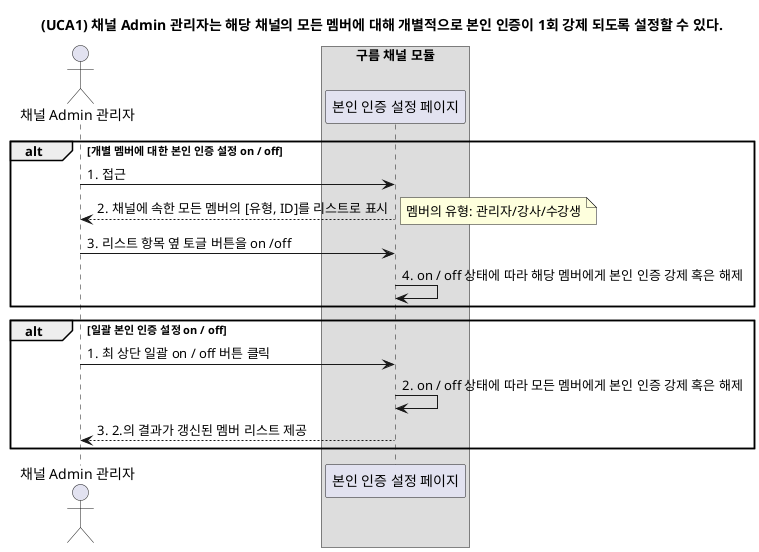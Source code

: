 @startuml

title (UCA1) 채널 Admin 관리자는 해당 채널의 모든 멤버에 대해 개별적으로 본인 인증이 1회 강제 되도록 설정할 수 있다.

actor "채널 Admin 관리자"

box "구름 채널 모듈"
participant "본인 인증 설정 페이지"
endbox

alt 개별 멤버에 대한 본인 인증 설정 on / off
"채널 Admin 관리자" -> "본인 인증 설정 페이지" : 1. 접근
"본인 인증 설정 페이지" --> "채널 Admin 관리자" : 2. 채널에 속한 모든 멤버의 [유형, ID]를 리스트로 표시
note right
멤버의 유형: 관리자/강사/수강생
end note
"채널 Admin 관리자" -> "본인 인증 설정 페이지" : 3. 리스트 항목 옆 토글 버튼을 on /off
"본인 인증 설정 페이지" -> "본인 인증 설정 페이지" : 4. on / off 상태에 따라 해당 멤버에게 본인 인증 강제 혹은 해제
end

alt 일괄 본인 인증 설정 on / off
"채널 Admin 관리자" -> "본인 인증 설정 페이지" : 1. 최 상단 일괄 on / off 버튼 클릭
"본인 인증 설정 페이지" -> "본인 인증 설정 페이지" : 2. on / off 상태에 따라 모든 멤버에게 본인 인증 강제 혹은 해제
"본인 인증 설정 페이지" --> "채널 Admin 관리자" : 3. 2.의 결과가 갱신된 멤버 리스트 제공
end
@enduml